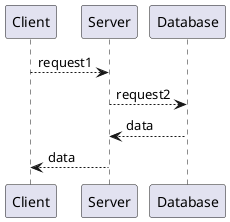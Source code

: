 @startuml
Client-->Server:request1
Server-->Database:request2
Database-->Server:data
Server-->Client:data
@enduml